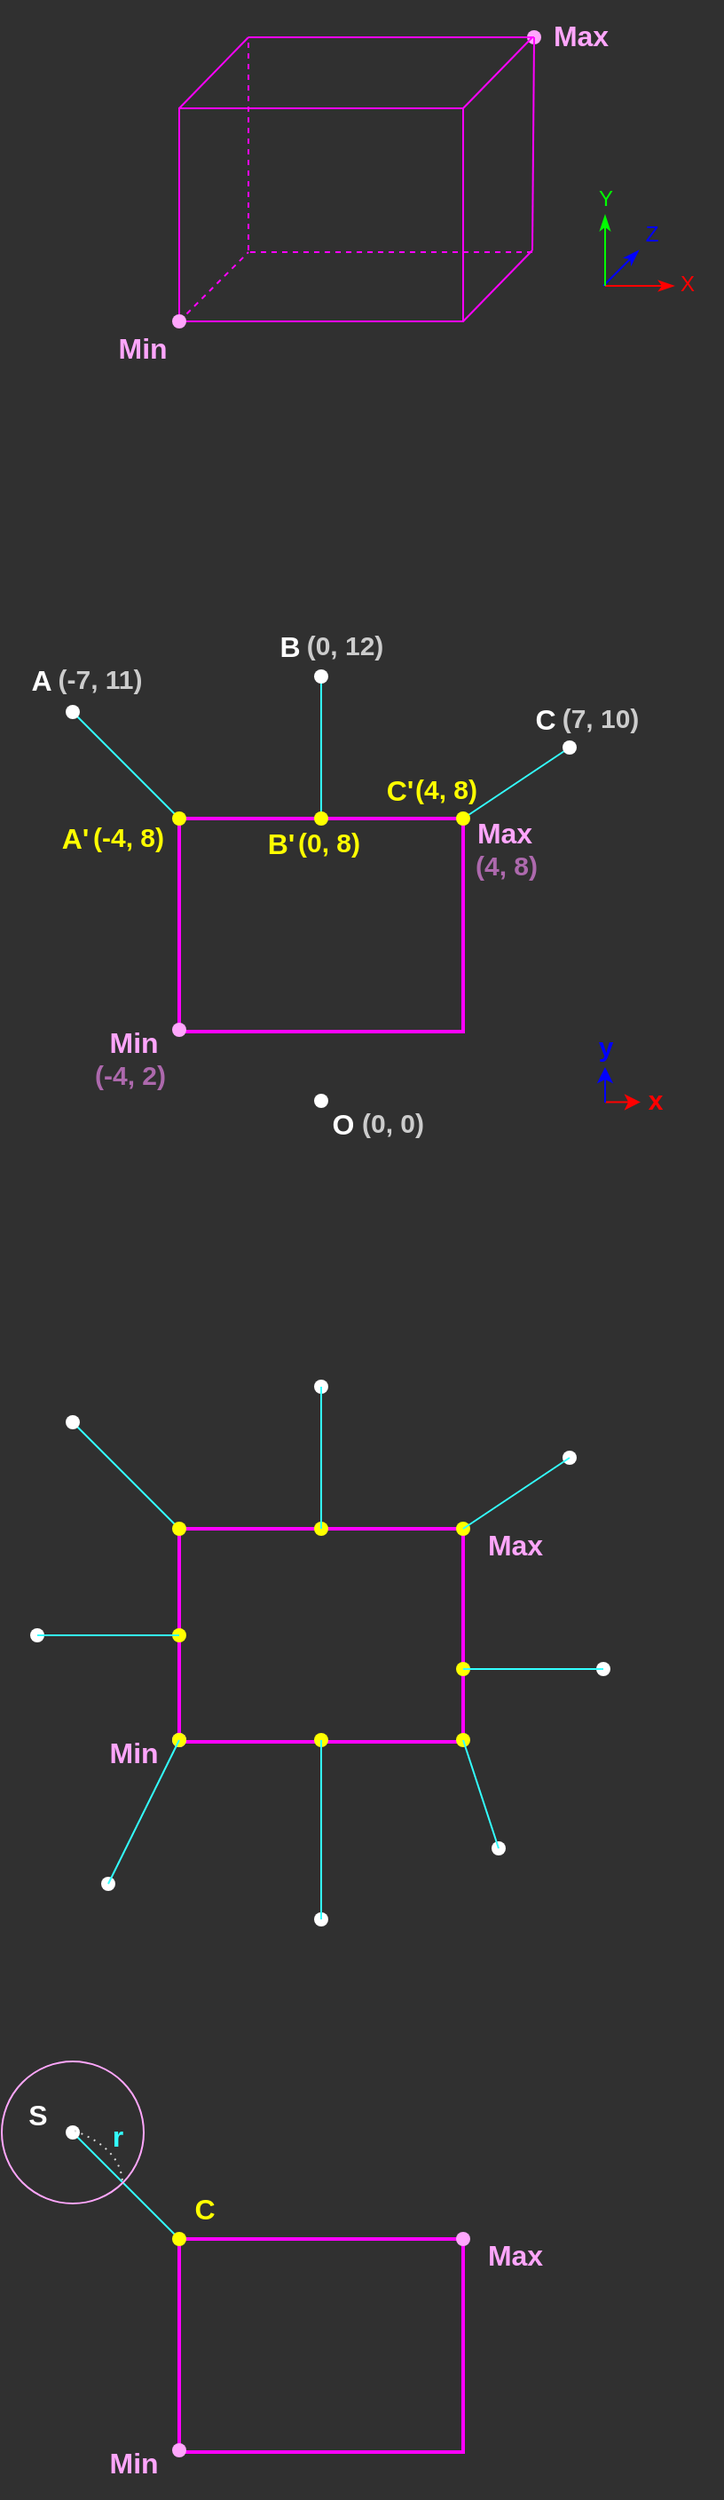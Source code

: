 <mxfile version="15.5.9" type="device"><diagram id="74gHVh8V7KBwEDSqjmHg" name="Page-1"><mxGraphModel dx="595" dy="1027" grid="1" gridSize="20" guides="1" tooltips="1" connect="1" arrows="1" fold="1" page="0" pageScale="1" pageWidth="827" pageHeight="1169" background="#303030" math="0" shadow="0"><root><mxCell id="0"/><mxCell id="1" parent="0"/><mxCell id="6i3eQfsqEhqtyG5WWiOA-20" value="" style="shape=waypoint;sketch=0;size=6;pointerEvents=1;points=[];fillColor=none;resizable=0;rotatable=0;perimeter=centerPerimeter;snapToPoint=1;strokeColor=#FFA6FC;strokeWidth=2;" parent="1" vertex="1"><mxGeometry x="341" y="-140" width="40" height="40" as="geometry"/></mxCell><mxCell id="6i3eQfsqEhqtyG5WWiOA-1" value="" style="rounded=0;whiteSpace=wrap;html=1;fillColor=none;strokeColor=#FF00FF;strokeWidth=2;" parent="1" vertex="1"><mxGeometry x="161" y="320" width="160" height="120" as="geometry"/></mxCell><mxCell id="6i3eQfsqEhqtyG5WWiOA-8" style="rounded=0;orthogonalLoop=1;jettySize=auto;html=1;fontSize=16;fontColor=#FFFFFF;endArrow=none;endFill=0;strokeColor=#33FFFF;" parent="1" source="6i3eQfsqEhqtyG5WWiOA-2" target="6i3eQfsqEhqtyG5WWiOA-9" edge="1"><mxGeometry relative="1" as="geometry"/></mxCell><mxCell id="6i3eQfsqEhqtyG5WWiOA-2" value="" style="shape=waypoint;sketch=0;size=6;pointerEvents=1;points=[];fillColor=none;resizable=0;rotatable=0;perimeter=centerPerimeter;snapToPoint=1;strokeColor=#FFFFFF;strokeWidth=2;" parent="1" vertex="1"><mxGeometry x="81" y="240" width="40" height="40" as="geometry"/></mxCell><mxCell id="6i3eQfsqEhqtyG5WWiOA-3" value="A" style="text;html=1;align=center;verticalAlign=middle;resizable=0;points=[];autosize=1;strokeColor=none;fillColor=none;fontStyle=1;fontColor=#FFFFFF;fontSize=16;" parent="1" vertex="1"><mxGeometry x="63" y="232" width="40" height="20" as="geometry"/></mxCell><mxCell id="6i3eQfsqEhqtyG5WWiOA-5" value="B" style="text;html=1;align=center;verticalAlign=middle;resizable=0;points=[];autosize=1;strokeColor=none;fillColor=none;fontStyle=1;fontColor=#FFFFFF;fontSize=16;" parent="1" vertex="1"><mxGeometry x="203" y="213" width="40" height="20" as="geometry"/></mxCell><mxCell id="6i3eQfsqEhqtyG5WWiOA-7" value="C" style="text;html=1;align=center;verticalAlign=middle;resizable=0;points=[];autosize=1;strokeColor=none;fillColor=none;fontStyle=1;fontColor=#FFFFFF;fontSize=16;" parent="1" vertex="1"><mxGeometry x="347" y="254" width="40" height="20" as="geometry"/></mxCell><mxCell id="6i3eQfsqEhqtyG5WWiOA-9" value="" style="shape=waypoint;sketch=0;size=6;pointerEvents=1;points=[];fillColor=none;resizable=0;rotatable=0;perimeter=centerPerimeter;snapToPoint=1;strokeColor=#FFFF00;strokeWidth=2;" parent="1" vertex="1"><mxGeometry x="141" y="300" width="40" height="40" as="geometry"/></mxCell><mxCell id="6i3eQfsqEhqtyG5WWiOA-12" style="rounded=0;orthogonalLoop=1;jettySize=auto;html=1;fontSize=16;fontColor=#FFFFFF;endArrow=none;endFill=0;strokeColor=#33FFFF;" parent="1" source="6i3eQfsqEhqtyG5WWiOA-4" target="6i3eQfsqEhqtyG5WWiOA-10" edge="1"><mxGeometry relative="1" as="geometry"><mxPoint x="421" y="300.0" as="sourcePoint"/><mxPoint x="341" y="340.0" as="targetPoint"/></mxGeometry></mxCell><mxCell id="6i3eQfsqEhqtyG5WWiOA-13" style="rounded=0;orthogonalLoop=1;jettySize=auto;html=1;fontSize=16;fontColor=#FFFFFF;endArrow=none;endFill=0;strokeColor=#33FFFF;" parent="1" source="6i3eQfsqEhqtyG5WWiOA-6" target="6i3eQfsqEhqtyG5WWiOA-11" edge="1"><mxGeometry relative="1" as="geometry"><mxPoint x="421" y="400.0" as="sourcePoint"/><mxPoint x="341" y="400.0" as="targetPoint"/></mxGeometry></mxCell><mxCell id="6i3eQfsqEhqtyG5WWiOA-14" value="Max" style="text;html=1;align=center;verticalAlign=middle;resizable=0;points=[];autosize=1;strokeColor=none;fillColor=none;fontStyle=1;fontColor=#FFA6FC;fontSize=16;" parent="1" vertex="1"><mxGeometry x="324" y="308" width="40" height="40" as="geometry"/></mxCell><mxCell id="6i3eQfsqEhqtyG5WWiOA-15" value="Min" style="text;html=1;align=center;verticalAlign=middle;resizable=0;points=[];autosize=1;strokeColor=none;fillColor=none;fontStyle=1;fontColor=#FFA6FC;fontSize=16;" parent="1" vertex="1"><mxGeometry x="115" y="426" width="40" height="40" as="geometry"/></mxCell><mxCell id="6i3eQfsqEhqtyG5WWiOA-16" value="" style="shape=waypoint;sketch=0;size=6;pointerEvents=1;points=[];fillColor=none;resizable=0;rotatable=0;perimeter=centerPerimeter;snapToPoint=1;strokeColor=#FFA6FC;strokeWidth=2;" parent="1" vertex="1"><mxGeometry x="141" y="419" width="40" height="40" as="geometry"/></mxCell><mxCell id="6i3eQfsqEhqtyG5WWiOA-17" value="Max" style="text;html=1;align=center;verticalAlign=middle;resizable=0;points=[];autosize=1;strokeColor=none;fillColor=none;fontStyle=1;fontColor=#FFA6FC;fontSize=16;" parent="1" vertex="1"><mxGeometry x="367" y="-141" width="40" height="40" as="geometry"/></mxCell><mxCell id="6i3eQfsqEhqtyG5WWiOA-19" value="Min" style="text;html=1;align=center;verticalAlign=middle;resizable=0;points=[];autosize=1;strokeColor=none;fillColor=none;fontStyle=1;fontColor=#FFA6FC;fontSize=16;" parent="1" vertex="1"><mxGeometry x="120" y="35" width="40" height="40" as="geometry"/></mxCell><mxCell id="6i3eQfsqEhqtyG5WWiOA-21" value="" style="rounded=0;whiteSpace=wrap;html=1;fillColor=none;strokeColor=#FF00FF;strokeWidth=1;" parent="1" vertex="1"><mxGeometry x="161" y="-80" width="160" height="120" as="geometry"/></mxCell><mxCell id="6i3eQfsqEhqtyG5WWiOA-22" value="" style="endArrow=none;html=1;rounded=0;fontSize=16;fontColor=#FFA6FC;strokeColor=#FF00FF;exitX=0;exitY=0;exitDx=0;exitDy=0;" parent="1" source="6i3eQfsqEhqtyG5WWiOA-21" edge="1"><mxGeometry width="50" height="50" relative="1" as="geometry"><mxPoint x="181" y="-80" as="sourcePoint"/><mxPoint x="200" y="-120" as="targetPoint"/></mxGeometry></mxCell><mxCell id="6i3eQfsqEhqtyG5WWiOA-23" value="" style="endArrow=none;html=1;rounded=0;fontSize=16;fontColor=#FFA6FC;strokeColor=#FF00FF;exitX=0;exitY=0;exitDx=0;exitDy=0;" parent="1" edge="1"><mxGeometry width="50" height="50" relative="1" as="geometry"><mxPoint x="321.0" y="-80" as="sourcePoint"/><mxPoint x="360" y="-120" as="targetPoint"/></mxGeometry></mxCell><mxCell id="6i3eQfsqEhqtyG5WWiOA-24" value="" style="endArrow=none;html=1;rounded=0;fontSize=16;fontColor=#FFA6FC;strokeColor=#FF00FF;" parent="1" edge="1"><mxGeometry width="50" height="50" relative="1" as="geometry"><mxPoint x="200" y="-120" as="sourcePoint"/><mxPoint x="360" y="-120" as="targetPoint"/></mxGeometry></mxCell><mxCell id="6i3eQfsqEhqtyG5WWiOA-26" value="" style="endArrow=none;html=1;rounded=0;fontSize=16;fontColor=#FFA6FC;strokeColor=#FF00FF;startArrow=none;" parent="1" source="6i3eQfsqEhqtyG5WWiOA-20" edge="1"><mxGeometry width="50" height="50" relative="1" as="geometry"><mxPoint x="360" as="sourcePoint"/><mxPoint x="360" y="-120" as="targetPoint"/></mxGeometry></mxCell><mxCell id="6i3eQfsqEhqtyG5WWiOA-27" value="" style="endArrow=none;html=1;rounded=0;fontSize=16;fontColor=#FFA6FC;strokeColor=#FF00FF;exitX=1;exitY=1;exitDx=0;exitDy=0;" parent="1" source="6i3eQfsqEhqtyG5WWiOA-21" edge="1"><mxGeometry width="50" height="50" relative="1" as="geometry"><mxPoint x="380" y="20" as="sourcePoint"/><mxPoint x="360" as="targetPoint"/></mxGeometry></mxCell><mxCell id="6i3eQfsqEhqtyG5WWiOA-28" value="" style="endArrow=none;html=1;rounded=0;fontSize=16;fontColor=#FFA6FC;strokeColor=#FF00FF;" parent="1" target="6i3eQfsqEhqtyG5WWiOA-20" edge="1"><mxGeometry width="50" height="50" relative="1" as="geometry"><mxPoint x="360" as="sourcePoint"/><mxPoint x="360" y="-120" as="targetPoint"/></mxGeometry></mxCell><mxCell id="6i3eQfsqEhqtyG5WWiOA-31" value="" style="endArrow=classicThin;html=1;rounded=0;fontSize=16;fontColor=#FFA6FC;strokeColor=#0000FF;endFill=1;" parent="1" edge="1"><mxGeometry width="50" height="50" relative="1" as="geometry"><mxPoint x="400" y="20" as="sourcePoint"/><mxPoint x="420" as="targetPoint"/></mxGeometry></mxCell><mxCell id="6i3eQfsqEhqtyG5WWiOA-32" value="X" style="text;html=1;align=center;verticalAlign=middle;resizable=0;points=[];autosize=1;strokeColor=none;fillColor=none;fontStyle=0;fontColor=#FF0000;fontSize=12;" parent="1" vertex="1"><mxGeometry x="427" y="9" width="40" height="20" as="geometry"/></mxCell><mxCell id="6i3eQfsqEhqtyG5WWiOA-33" value="Y" style="text;html=1;align=center;verticalAlign=middle;resizable=0;points=[];autosize=1;strokeColor=none;fillColor=none;fontStyle=0;fontColor=#00FF00;fontSize=12;" parent="1" vertex="1"><mxGeometry x="381" y="-39" width="40" height="20" as="geometry"/></mxCell><mxCell id="6i3eQfsqEhqtyG5WWiOA-34" value="Z" style="text;html=1;align=center;verticalAlign=middle;resizable=0;points=[];autosize=1;strokeColor=none;fillColor=none;fontStyle=0;fontColor=#0000FF;fontSize=12;" parent="1" vertex="1"><mxGeometry x="407" y="-19" width="40" height="20" as="geometry"/></mxCell><mxCell id="6i3eQfsqEhqtyG5WWiOA-35" value="" style="endArrow=none;html=1;rounded=0;fontSize=16;fontColor=#FFA6FC;strokeColor=#FF00FF;dashed=1;" parent="1" edge="1"><mxGeometry width="50" height="50" relative="1" as="geometry"><mxPoint x="201" y="1" as="sourcePoint"/><mxPoint x="361" y="1" as="targetPoint"/></mxGeometry></mxCell><mxCell id="6i3eQfsqEhqtyG5WWiOA-36" value="" style="endArrow=none;html=1;rounded=0;fontSize=16;fontColor=#FFA6FC;strokeColor=#FF00FF;dashed=1;" parent="1" edge="1"><mxGeometry width="50" height="50" relative="1" as="geometry"><mxPoint x="200" as="sourcePoint"/><mxPoint x="200" y="-120" as="targetPoint"/></mxGeometry></mxCell><mxCell id="6i3eQfsqEhqtyG5WWiOA-37" value="" style="endArrow=none;html=1;rounded=0;fontSize=16;fontColor=#FFA6FC;strokeColor=#FF00FF;dashed=1;" parent="1" source="6i3eQfsqEhqtyG5WWiOA-18" edge="1"><mxGeometry width="50" height="50" relative="1" as="geometry"><mxPoint x="220" y="20" as="sourcePoint"/><mxPoint x="200" y="1" as="targetPoint"/></mxGeometry></mxCell><mxCell id="6i3eQfsqEhqtyG5WWiOA-18" value="" style="shape=waypoint;sketch=0;size=6;pointerEvents=1;points=[];fillColor=none;resizable=0;rotatable=0;perimeter=centerPerimeter;snapToPoint=1;strokeColor=#FFA6FC;strokeWidth=2;" parent="1" vertex="1"><mxGeometry x="141" y="20" width="40" height="40" as="geometry"/></mxCell><mxCell id="6i3eQfsqEhqtyG5WWiOA-29" value="" style="endArrow=classicThin;html=1;rounded=0;fontSize=16;fontColor=#FFA6FC;strokeColor=#FF0000;endFill=1;" parent="1" edge="1"><mxGeometry width="50" height="50" relative="1" as="geometry"><mxPoint x="401" y="20" as="sourcePoint"/><mxPoint x="440" y="20" as="targetPoint"/></mxGeometry></mxCell><mxCell id="6i3eQfsqEhqtyG5WWiOA-30" value="" style="endArrow=classicThin;html=1;rounded=0;fontSize=16;fontColor=#FFA6FC;strokeColor=#00FF00;endFill=1;" parent="1" edge="1"><mxGeometry width="50" height="50" relative="1" as="geometry"><mxPoint x="401" y="20" as="sourcePoint"/><mxPoint x="401" y="-20" as="targetPoint"/></mxGeometry></mxCell><mxCell id="6i3eQfsqEhqtyG5WWiOA-38" value="" style="rounded=0;whiteSpace=wrap;html=1;fillColor=none;strokeColor=#FF00FF;strokeWidth=2;" parent="1" vertex="1"><mxGeometry x="161" y="720" width="160" height="120" as="geometry"/></mxCell><mxCell id="6i3eQfsqEhqtyG5WWiOA-39" style="rounded=0;orthogonalLoop=1;jettySize=auto;html=1;fontSize=16;fontColor=#FFFFFF;endArrow=none;endFill=0;strokeColor=#33FFFF;" parent="1" source="6i3eQfsqEhqtyG5WWiOA-40" target="6i3eQfsqEhqtyG5WWiOA-46" edge="1"><mxGeometry relative="1" as="geometry"/></mxCell><mxCell id="6i3eQfsqEhqtyG5WWiOA-40" value="" style="shape=waypoint;sketch=0;size=6;pointerEvents=1;points=[];fillColor=none;resizable=0;rotatable=0;perimeter=centerPerimeter;snapToPoint=1;strokeColor=#FFFFFF;strokeWidth=2;" parent="1" vertex="1"><mxGeometry x="81" y="640" width="40" height="40" as="geometry"/></mxCell><mxCell id="6i3eQfsqEhqtyG5WWiOA-42" value="" style="shape=waypoint;sketch=0;size=6;pointerEvents=1;points=[];fillColor=none;resizable=0;rotatable=0;perimeter=centerPerimeter;snapToPoint=1;strokeColor=#FFFFFF;strokeWidth=2;" parent="1" vertex="1"><mxGeometry x="221" y="620" width="40" height="40" as="geometry"/></mxCell><mxCell id="6i3eQfsqEhqtyG5WWiOA-44" value="" style="shape=waypoint;sketch=0;size=6;pointerEvents=1;points=[];fillColor=none;resizable=0;rotatable=0;perimeter=centerPerimeter;snapToPoint=1;strokeColor=#FFFFFF;strokeWidth=2;" parent="1" vertex="1"><mxGeometry x="361" y="660" width="40" height="40" as="geometry"/></mxCell><mxCell id="6i3eQfsqEhqtyG5WWiOA-46" value="" style="shape=waypoint;sketch=0;size=6;pointerEvents=1;points=[];fillColor=none;resizable=0;rotatable=0;perimeter=centerPerimeter;snapToPoint=1;strokeColor=#FFFF00;strokeWidth=2;" parent="1" vertex="1"><mxGeometry x="141" y="700" width="40" height="40" as="geometry"/></mxCell><mxCell id="6i3eQfsqEhqtyG5WWiOA-47" value="" style="shape=waypoint;sketch=0;size=6;pointerEvents=1;points=[];fillColor=none;resizable=0;rotatable=0;perimeter=centerPerimeter;snapToPoint=1;strokeColor=#FFFF00;strokeWidth=2;" parent="1" vertex="1"><mxGeometry x="221" y="700" width="40" height="40" as="geometry"/></mxCell><mxCell id="6i3eQfsqEhqtyG5WWiOA-48" value="" style="shape=waypoint;sketch=0;size=6;pointerEvents=1;points=[];fillColor=none;resizable=0;rotatable=0;perimeter=centerPerimeter;snapToPoint=1;strokeColor=#FFFF00;strokeWidth=2;" parent="1" vertex="1"><mxGeometry x="301" y="700" width="40" height="40" as="geometry"/></mxCell><mxCell id="6i3eQfsqEhqtyG5WWiOA-49" style="rounded=0;orthogonalLoop=1;jettySize=auto;html=1;fontSize=16;fontColor=#FFFFFF;endArrow=none;endFill=0;strokeColor=#33FFFF;" parent="1" source="6i3eQfsqEhqtyG5WWiOA-42" target="6i3eQfsqEhqtyG5WWiOA-47" edge="1"><mxGeometry relative="1" as="geometry"><mxPoint x="421" y="700.0" as="sourcePoint"/><mxPoint x="341" y="740.0" as="targetPoint"/></mxGeometry></mxCell><mxCell id="6i3eQfsqEhqtyG5WWiOA-50" style="rounded=0;orthogonalLoop=1;jettySize=auto;html=1;fontSize=16;fontColor=#FFFFFF;endArrow=none;endFill=0;strokeColor=#33FFFF;" parent="1" source="6i3eQfsqEhqtyG5WWiOA-44" target="6i3eQfsqEhqtyG5WWiOA-48" edge="1"><mxGeometry relative="1" as="geometry"><mxPoint x="421" y="800.0" as="sourcePoint"/><mxPoint x="341" y="800.0" as="targetPoint"/></mxGeometry></mxCell><mxCell id="6i3eQfsqEhqtyG5WWiOA-51" value="Max" style="text;html=1;align=center;verticalAlign=middle;resizable=0;points=[];autosize=1;strokeColor=none;fillColor=none;fontStyle=1;fontColor=#FFA6FC;fontSize=16;" parent="1" vertex="1"><mxGeometry x="330" y="709" width="40" height="40" as="geometry"/></mxCell><mxCell id="6i3eQfsqEhqtyG5WWiOA-52" value="Min" style="text;html=1;align=center;verticalAlign=middle;resizable=0;points=[];autosize=1;strokeColor=none;fillColor=none;fontStyle=1;fontColor=#FFA6FC;fontSize=16;" parent="1" vertex="1"><mxGeometry x="115" y="826" width="40" height="40" as="geometry"/></mxCell><mxCell id="6i3eQfsqEhqtyG5WWiOA-53" value="" style="shape=waypoint;sketch=0;size=6;pointerEvents=1;points=[];fillColor=none;resizable=0;rotatable=0;perimeter=centerPerimeter;snapToPoint=1;strokeColor=#FFA6FC;strokeWidth=2;" parent="1" vertex="1"><mxGeometry x="141" y="819" width="40" height="40" as="geometry"/></mxCell><mxCell id="6i3eQfsqEhqtyG5WWiOA-54" value="" style="shape=waypoint;sketch=0;size=6;pointerEvents=1;points=[];fillColor=none;resizable=0;rotatable=0;perimeter=centerPerimeter;snapToPoint=1;strokeColor=#FFFFFF;strokeWidth=2;" parent="1" vertex="1"><mxGeometry x="61" y="760" width="40" height="40" as="geometry"/></mxCell><mxCell id="6i3eQfsqEhqtyG5WWiOA-55" value="" style="shape=waypoint;sketch=0;size=6;pointerEvents=1;points=[];fillColor=none;resizable=0;rotatable=0;perimeter=centerPerimeter;snapToPoint=1;strokeColor=#FFFFFF;strokeWidth=2;" parent="1" vertex="1"><mxGeometry x="101" y="900" width="40" height="40" as="geometry"/></mxCell><mxCell id="6i3eQfsqEhqtyG5WWiOA-56" value="" style="shape=waypoint;sketch=0;size=6;pointerEvents=1;points=[];fillColor=none;resizable=0;rotatable=0;perimeter=centerPerimeter;snapToPoint=1;strokeColor=#FFFFFF;strokeWidth=2;" parent="1" vertex="1"><mxGeometry x="221" y="920" width="40" height="40" as="geometry"/></mxCell><mxCell id="6i3eQfsqEhqtyG5WWiOA-57" value="" style="shape=waypoint;sketch=0;size=6;pointerEvents=1;points=[];fillColor=none;resizable=0;rotatable=0;perimeter=centerPerimeter;snapToPoint=1;strokeColor=#FFFFFF;strokeWidth=2;" parent="1" vertex="1"><mxGeometry x="321" y="880" width="40" height="40" as="geometry"/></mxCell><mxCell id="6i3eQfsqEhqtyG5WWiOA-58" value="" style="shape=waypoint;sketch=0;size=6;pointerEvents=1;points=[];fillColor=none;resizable=0;rotatable=0;perimeter=centerPerimeter;snapToPoint=1;strokeColor=#FFFFFF;strokeWidth=2;" parent="1" vertex="1"><mxGeometry x="380" y="779" width="40" height="40" as="geometry"/></mxCell><mxCell id="6i3eQfsqEhqtyG5WWiOA-59" value="" style="shape=waypoint;sketch=0;size=6;pointerEvents=1;points=[];fillColor=none;resizable=0;rotatable=0;perimeter=centerPerimeter;snapToPoint=1;strokeColor=#FFFF00;strokeWidth=2;" parent="1" vertex="1"><mxGeometry x="301" y="779" width="40" height="40" as="geometry"/></mxCell><mxCell id="6i3eQfsqEhqtyG5WWiOA-60" value="" style="shape=waypoint;sketch=0;size=6;pointerEvents=1;points=[];fillColor=none;resizable=0;rotatable=0;perimeter=centerPerimeter;snapToPoint=1;strokeColor=#FFFF00;strokeWidth=2;" parent="1" vertex="1"><mxGeometry x="301" y="819" width="40" height="40" as="geometry"/></mxCell><mxCell id="6i3eQfsqEhqtyG5WWiOA-61" value="" style="shape=waypoint;sketch=0;size=6;pointerEvents=1;points=[];fillColor=none;resizable=0;rotatable=0;perimeter=centerPerimeter;snapToPoint=1;strokeColor=#FFFF00;strokeWidth=2;" parent="1" vertex="1"><mxGeometry x="221" y="819" width="40" height="40" as="geometry"/></mxCell><mxCell id="6i3eQfsqEhqtyG5WWiOA-62" value="" style="shape=waypoint;sketch=0;size=6;pointerEvents=1;points=[];fillColor=none;resizable=0;rotatable=0;perimeter=centerPerimeter;snapToPoint=1;strokeColor=#FFFF00;strokeWidth=2;" parent="1" vertex="1"><mxGeometry x="141" y="819" width="40" height="40" as="geometry"/></mxCell><mxCell id="6i3eQfsqEhqtyG5WWiOA-63" value="" style="shape=waypoint;sketch=0;size=6;pointerEvents=1;points=[];fillColor=none;resizable=0;rotatable=0;perimeter=centerPerimeter;snapToPoint=1;strokeColor=#FFFF00;strokeWidth=2;" parent="1" vertex="1"><mxGeometry x="141" y="760" width="40" height="40" as="geometry"/></mxCell><mxCell id="6i3eQfsqEhqtyG5WWiOA-64" style="rounded=0;orthogonalLoop=1;jettySize=auto;html=1;fontSize=16;fontColor=#FFFFFF;endArrow=none;endFill=0;strokeColor=#33FFFF;entryX=0.642;entryY=0.533;entryDx=0;entryDy=0;entryPerimeter=0;" parent="1" source="6i3eQfsqEhqtyG5WWiOA-54" target="6i3eQfsqEhqtyG5WWiOA-63" edge="1"><mxGeometry relative="1" as="geometry"><mxPoint x="121" y="680" as="sourcePoint"/><mxPoint x="181" y="740.0" as="targetPoint"/></mxGeometry></mxCell><mxCell id="6i3eQfsqEhqtyG5WWiOA-65" style="rounded=0;orthogonalLoop=1;jettySize=auto;html=1;fontSize=16;fontColor=#FFFFFF;endArrow=none;endFill=0;strokeColor=#33FFFF;" parent="1" source="6i3eQfsqEhqtyG5WWiOA-55" target="6i3eQfsqEhqtyG5WWiOA-62" edge="1"><mxGeometry relative="1" as="geometry"><mxPoint x="101" y="800.0" as="sourcePoint"/><mxPoint x="181" y="800.0" as="targetPoint"/></mxGeometry></mxCell><mxCell id="6i3eQfsqEhqtyG5WWiOA-66" style="rounded=0;orthogonalLoop=1;jettySize=auto;html=1;fontSize=16;fontColor=#FFFFFF;endArrow=none;endFill=0;strokeColor=#33FFFF;" parent="1" source="6i3eQfsqEhqtyG5WWiOA-56" target="6i3eQfsqEhqtyG5WWiOA-61" edge="1"><mxGeometry relative="1" as="geometry"><mxPoint x="141" y="940.0" as="sourcePoint"/><mxPoint x="181" y="859" as="targetPoint"/></mxGeometry></mxCell><mxCell id="6i3eQfsqEhqtyG5WWiOA-67" style="rounded=0;orthogonalLoop=1;jettySize=auto;html=1;fontSize=16;fontColor=#FFFFFF;endArrow=none;endFill=0;strokeColor=#33FFFF;entryX=0.35;entryY=0.538;entryDx=0;entryDy=0;entryPerimeter=0;" parent="1" source="6i3eQfsqEhqtyG5WWiOA-57" target="6i3eQfsqEhqtyG5WWiOA-60" edge="1"><mxGeometry relative="1" as="geometry"><mxPoint x="261" y="960.0" as="sourcePoint"/><mxPoint x="261" y="859" as="targetPoint"/></mxGeometry></mxCell><mxCell id="6i3eQfsqEhqtyG5WWiOA-68" style="rounded=0;orthogonalLoop=1;jettySize=auto;html=1;fontSize=16;fontColor=#FFFFFF;endArrow=none;endFill=0;strokeColor=#33FFFF;entryX=0.6;entryY=0.454;entryDx=0;entryDy=0;entryPerimeter=0;" parent="1" source="6i3eQfsqEhqtyG5WWiOA-58" target="6i3eQfsqEhqtyG5WWiOA-59" edge="1"><mxGeometry relative="1" as="geometry"><mxPoint x="391.0" y="901.0" as="sourcePoint"/><mxPoint x="371.0" y="840" as="targetPoint"/></mxGeometry></mxCell><mxCell id="6i3eQfsqEhqtyG5WWiOA-70" value="" style="rounded=0;whiteSpace=wrap;html=1;fillColor=none;strokeColor=#FF00FF;strokeWidth=2;" parent="1" vertex="1"><mxGeometry x="161" y="1120" width="160" height="120" as="geometry"/></mxCell><mxCell id="6i3eQfsqEhqtyG5WWiOA-71" style="rounded=0;orthogonalLoop=1;jettySize=auto;html=1;fontSize=16;fontColor=#FFFFFF;endArrow=none;endFill=0;strokeColor=#33FFFF;" parent="1" source="6i3eQfsqEhqtyG5WWiOA-72" target="6i3eQfsqEhqtyG5WWiOA-78" edge="1"><mxGeometry relative="1" as="geometry"/></mxCell><mxCell id="6i3eQfsqEhqtyG5WWiOA-72" value="" style="shape=waypoint;sketch=0;size=6;pointerEvents=1;points=[];fillColor=none;resizable=0;rotatable=0;perimeter=centerPerimeter;snapToPoint=1;strokeColor=#FFFFFF;strokeWidth=2;" parent="1" vertex="1"><mxGeometry x="81" y="1040" width="40" height="40" as="geometry"/></mxCell><mxCell id="6i3eQfsqEhqtyG5WWiOA-73" value="S" style="text;html=1;align=center;verticalAlign=middle;resizable=0;points=[];autosize=1;strokeColor=none;fillColor=none;fontStyle=1;fontColor=#FFFFFF;fontSize=16;" parent="1" vertex="1"><mxGeometry x="61" y="1030" width="40" height="40" as="geometry"/></mxCell><mxCell id="6i3eQfsqEhqtyG5WWiOA-78" value="" style="shape=waypoint;sketch=0;size=6;pointerEvents=1;points=[];fillColor=none;resizable=0;rotatable=0;perimeter=centerPerimeter;snapToPoint=1;strokeColor=#FFFF00;strokeWidth=2;" parent="1" vertex="1"><mxGeometry x="141" y="1100" width="40" height="40" as="geometry"/></mxCell><mxCell id="6i3eQfsqEhqtyG5WWiOA-83" value="Max" style="text;html=1;align=center;verticalAlign=middle;resizable=0;points=[];autosize=1;strokeColor=none;fillColor=none;fontStyle=1;fontColor=#FFA6FC;fontSize=16;" parent="1" vertex="1"><mxGeometry x="330" y="1109" width="40" height="40" as="geometry"/></mxCell><mxCell id="6i3eQfsqEhqtyG5WWiOA-84" value="Min" style="text;html=1;align=center;verticalAlign=middle;resizable=0;points=[];autosize=1;strokeColor=none;fillColor=none;fontStyle=1;fontColor=#FFA6FC;fontSize=16;" parent="1" vertex="1"><mxGeometry x="115" y="1226" width="40" height="40" as="geometry"/></mxCell><mxCell id="6i3eQfsqEhqtyG5WWiOA-85" value="" style="shape=waypoint;sketch=0;size=6;pointerEvents=1;points=[];fillColor=none;resizable=0;rotatable=0;perimeter=centerPerimeter;snapToPoint=1;strokeColor=#FFA6FC;strokeWidth=2;" parent="1" vertex="1"><mxGeometry x="141" y="1219" width="40" height="40" as="geometry"/></mxCell><mxCell id="6i3eQfsqEhqtyG5WWiOA-86" value="" style="shape=waypoint;sketch=0;size=6;pointerEvents=1;points=[];fillColor=none;resizable=0;rotatable=0;perimeter=centerPerimeter;snapToPoint=1;strokeColor=#FFA6FC;strokeWidth=2;" parent="1" vertex="1"><mxGeometry x="301" y="1100" width="40" height="40" as="geometry"/></mxCell><mxCell id="6i3eQfsqEhqtyG5WWiOA-87" value="" style="ellipse;whiteSpace=wrap;html=1;aspect=fixed;fontSize=12;fontColor=#0000FF;strokeColor=#FFA6FC;strokeWidth=1;fillColor=none;" parent="1" vertex="1"><mxGeometry x="61" y="1020" width="80" height="80" as="geometry"/></mxCell><mxCell id="6i3eQfsqEhqtyG5WWiOA-88" value="r" style="text;html=1;align=center;verticalAlign=middle;resizable=0;points=[];autosize=1;strokeColor=none;fillColor=none;fontStyle=1;fontColor=#33FFFF;fontSize=16;" parent="1" vertex="1"><mxGeometry x="106" y="1042" width="40" height="40" as="geometry"/></mxCell><mxCell id="6i3eQfsqEhqtyG5WWiOA-89" value="" style="endArrow=none;dashed=1;html=1;dashPattern=1 3;strokeWidth=1;fontSize=12;fontColor=#33FFFF;curved=1;strokeColor=#D6D6D6;" parent="1" edge="1"><mxGeometry width="50" height="50" relative="1" as="geometry"><mxPoint x="102" y="1059" as="sourcePoint"/><mxPoint x="129" y="1088" as="targetPoint"/><Array as="points"><mxPoint x="128" y="1069"/></Array></mxGeometry></mxCell><mxCell id="6i3eQfsqEhqtyG5WWiOA-90" value="C" style="text;html=1;align=center;verticalAlign=middle;resizable=0;points=[];autosize=1;strokeColor=none;fillColor=none;fontStyle=1;fontColor=#FFFF00;fontSize=16;" parent="1" vertex="1"><mxGeometry x="164" y="1091" width="22" height="23" as="geometry"/></mxCell><mxCell id="5zSGcxouN5JZhb06zQV9-1" value="(-4, 2)" style="text;html=1;align=center;verticalAlign=middle;resizable=0;points=[];autosize=1;strokeColor=none;fillColor=none;fontStyle=1;fontColor=#AD69AD;fontSize=15;" vertex="1" parent="1"><mxGeometry x="93" y="454" width="80" height="20" as="geometry"/></mxCell><mxCell id="6i3eQfsqEhqtyG5WWiOA-4" value="" style="shape=waypoint;sketch=0;size=6;pointerEvents=1;points=[];fillColor=none;resizable=0;rotatable=0;perimeter=centerPerimeter;snapToPoint=1;strokeColor=#FFFFFF;strokeWidth=2;" parent="1" vertex="1"><mxGeometry x="221" y="220" width="40" height="40" as="geometry"/></mxCell><mxCell id="6i3eQfsqEhqtyG5WWiOA-10" value="" style="shape=waypoint;sketch=0;size=6;pointerEvents=1;points=[];fillColor=none;resizable=0;rotatable=0;perimeter=centerPerimeter;snapToPoint=1;strokeColor=#FFFF00;strokeWidth=2;" parent="1" vertex="1"><mxGeometry x="221" y="300" width="40" height="40" as="geometry"/></mxCell><mxCell id="6i3eQfsqEhqtyG5WWiOA-11" value="" style="shape=waypoint;sketch=0;size=6;pointerEvents=1;points=[];fillColor=none;resizable=0;rotatable=0;perimeter=centerPerimeter;snapToPoint=1;strokeColor=#FFFF00;strokeWidth=2;" parent="1" vertex="1"><mxGeometry x="301" y="300" width="40" height="40" as="geometry"/></mxCell><mxCell id="5zSGcxouN5JZhb06zQV9-2" value="" style="shape=waypoint;sketch=0;size=6;pointerEvents=1;points=[];fillColor=none;resizable=0;rotatable=0;perimeter=centerPerimeter;snapToPoint=1;strokeColor=#FFFFFF;strokeWidth=2;fontColor=#FFFFFF;" vertex="1" parent="1"><mxGeometry x="221" y="459" width="40" height="40" as="geometry"/></mxCell><mxCell id="5zSGcxouN5JZhb06zQV9-3" value="O" style="text;html=1;align=center;verticalAlign=middle;resizable=0;points=[];autosize=1;strokeColor=none;fillColor=none;fontStyle=1;fontColor=#FFFFFF;fontSize=16;" vertex="1" parent="1"><mxGeometry x="233" y="482" width="40" height="20" as="geometry"/></mxCell><mxCell id="5zSGcxouN5JZhb06zQV9-4" value="(-4, 8)" style="text;html=1;align=center;verticalAlign=middle;resizable=0;points=[];autosize=1;strokeColor=none;fillColor=none;fontStyle=1;fontColor=#FFFF00;fontSize=15;" vertex="1" parent="1"><mxGeometry x="92" y="320" width="80" height="20" as="geometry"/></mxCell><mxCell id="5zSGcxouN5JZhb06zQV9-5" value="(-7, 11)" style="text;html=1;align=center;verticalAlign=middle;resizable=0;points=[];autosize=1;strokeColor=none;fillColor=none;fontStyle=1;fontColor=#CCCCCC;fontSize=15;" vertex="1" parent="1"><mxGeometry x="76" y="231" width="80" height="20" as="geometry"/></mxCell><mxCell id="5zSGcxouN5JZhb06zQV9-6" value="(0, 12)" style="text;html=1;align=center;verticalAlign=middle;resizable=0;points=[];autosize=1;strokeColor=none;fillColor=none;fontStyle=1;fontColor=#CCCCCC;fontSize=15;" vertex="1" parent="1"><mxGeometry x="214" y="212" width="80" height="20" as="geometry"/></mxCell><mxCell id="5zSGcxouN5JZhb06zQV9-7" value="(7, 10)" style="text;html=1;align=center;verticalAlign=middle;resizable=0;points=[];autosize=1;strokeColor=none;fillColor=none;fontStyle=1;fontColor=#CCCCCC;fontSize=15;" vertex="1" parent="1"><mxGeometry x="358" y="253" width="80" height="20" as="geometry"/></mxCell><mxCell id="6i3eQfsqEhqtyG5WWiOA-6" value="" style="shape=waypoint;sketch=0;size=6;pointerEvents=1;points=[];fillColor=none;resizable=0;rotatable=0;perimeter=centerPerimeter;snapToPoint=1;strokeColor=#FFFFFF;strokeWidth=2;" parent="1" vertex="1"><mxGeometry x="361" y="260" width="40" height="40" as="geometry"/></mxCell><mxCell id="5zSGcxouN5JZhb06zQV9-8" value="(0, 8)" style="text;html=1;align=center;verticalAlign=middle;resizable=0;points=[];autosize=1;strokeColor=none;fillColor=none;fontStyle=1;fontColor=#FFFF00;fontSize=15;" vertex="1" parent="1"><mxGeometry x="215" y="323" width="60" height="20" as="geometry"/></mxCell><mxCell id="5zSGcxouN5JZhb06zQV9-9" value="(4, 8)" style="text;html=1;align=center;verticalAlign=middle;resizable=0;points=[];autosize=1;strokeColor=none;fillColor=none;fontStyle=1;fontColor=#AD69AD;fontSize=15;" vertex="1" parent="1"><mxGeometry x="315" y="336" width="60" height="20" as="geometry"/></mxCell><mxCell id="5zSGcxouN5JZhb06zQV9-10" value="(0, 0)" style="text;html=1;align=center;verticalAlign=middle;resizable=0;points=[];autosize=1;strokeColor=none;fillColor=none;fontStyle=1;fontColor=#CCCCCC;fontSize=15;" vertex="1" parent="1"><mxGeometry x="251" y="481" width="60" height="20" as="geometry"/></mxCell><mxCell id="5zSGcxouN5JZhb06zQV9-11" style="rounded=0;orthogonalLoop=1;jettySize=auto;html=1;fontSize=16;fontColor=#FFFFFF;endArrow=classic;endFill=1;strokeColor=#FF0000;" edge="1" parent="1"><mxGeometry relative="1" as="geometry"><mxPoint x="401" y="479.71" as="sourcePoint"/><mxPoint x="421" y="479.71" as="targetPoint"/></mxGeometry></mxCell><mxCell id="5zSGcxouN5JZhb06zQV9-12" style="rounded=0;orthogonalLoop=1;jettySize=auto;html=1;fontSize=16;fontColor=#FFFFFF;endArrow=classic;endFill=1;strokeColor=#0000FF;" edge="1" parent="1"><mxGeometry relative="1" as="geometry"><mxPoint x="401" y="480" as="sourcePoint"/><mxPoint x="401" y="460" as="targetPoint"/></mxGeometry></mxCell><mxCell id="5zSGcxouN5JZhb06zQV9-13" value="x" style="text;html=1;align=center;verticalAlign=middle;resizable=0;points=[];autosize=1;strokeColor=none;fillColor=none;fontStyle=1;fontColor=#FF0000;fontSize=15;" vertex="1" parent="1"><mxGeometry x="409" y="468" width="40" height="20" as="geometry"/></mxCell><mxCell id="5zSGcxouN5JZhb06zQV9-14" value="y" style="text;html=1;align=center;verticalAlign=middle;resizable=0;points=[];autosize=1;strokeColor=none;fillColor=none;fontStyle=1;fontColor=#0000FF;fontSize=15;" vertex="1" parent="1"><mxGeometry x="381" y="438" width="40" height="20" as="geometry"/></mxCell><mxCell id="5zSGcxouN5JZhb06zQV9-15" value="A'" style="text;html=1;align=center;verticalAlign=middle;resizable=0;points=[];autosize=1;strokeColor=none;fillColor=none;fontStyle=1;fontColor=#FFFF00;fontSize=16;" vertex="1" parent="1"><mxGeometry x="82" y="321" width="40" height="20" as="geometry"/></mxCell><mxCell id="5zSGcxouN5JZhb06zQV9-16" value="B'" style="text;html=1;align=center;verticalAlign=middle;resizable=0;points=[];autosize=1;strokeColor=none;fillColor=none;fontStyle=1;fontColor=#FFFF00;fontSize=16;" vertex="1" parent="1"><mxGeometry x="198" y="324" width="40" height="20" as="geometry"/></mxCell><mxCell id="5zSGcxouN5JZhb06zQV9-17" value="C'" style="text;html=1;align=center;verticalAlign=middle;resizable=0;points=[];autosize=1;strokeColor=none;fillColor=none;fontStyle=1;fontColor=#FFFF00;fontSize=16;" vertex="1" parent="1"><mxGeometry x="265" y="294" width="40" height="20" as="geometry"/></mxCell><mxCell id="5zSGcxouN5JZhb06zQV9-18" value="(4, 8)" style="text;html=1;align=center;verticalAlign=middle;resizable=0;points=[];autosize=1;strokeColor=none;fillColor=none;fontStyle=1;fontColor=#FFFF00;fontSize=15;" vertex="1" parent="1"><mxGeometry x="281" y="293" width="60" height="20" as="geometry"/></mxCell></root></mxGraphModel></diagram></mxfile>